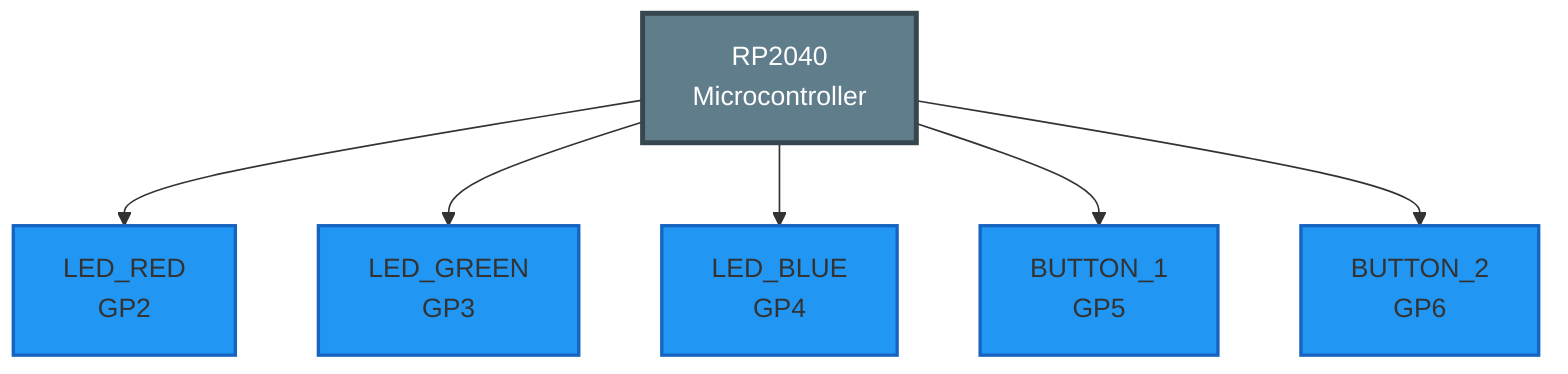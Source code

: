 %% RP2040 Pinout Diagram
%% Generated by PinmapGen on 2025-09-28 05:41:11

graph TB
    %% MCU node
    MCU["RP2040<br/>Microcontroller"]

    %% Pin nodes and connections
    %% Digital I/O pins
    MCU --> LED_RED["LED_RED<br/>GP2"]
    class LED_RED digital
    MCU --> LED_GREEN["LED_GREEN<br/>GP3"]
    class LED_GREEN digital
    MCU --> LED_BLUE["LED_BLUE<br/>GP4"]
    class LED_BLUE digital
    MCU --> BUTTON_1["BUTTON_1<br/>GP5"]
    class BUTTON_1 digital
    MCU --> BUTTON_2["BUTTON_2<br/>GP6"]
    class BUTTON_2 digital

    %% Node styling
    classDef power fill:#ffeb3b,stroke:#f57f17,stroke-width:2px
    classDef analog fill:#4caf50,stroke:#2e7d32,stroke-width:2px
    classDef digital fill:#2196f3,stroke:#1565c0,stroke-width:2px
    classDef special fill:#ff9800,stroke:#e65100,stroke-width:2px
    classDef communication fill:#9c27b0,stroke:#6a1b9a,stroke-width:2px
    classDef differential fill:#f44336,stroke:#c62828,stroke-width:3px

    %% MCU styling
    class MCU mcu
    classDef mcu fill:#607d8b,stroke:#37474f,stroke-width:3px,color:#fff
